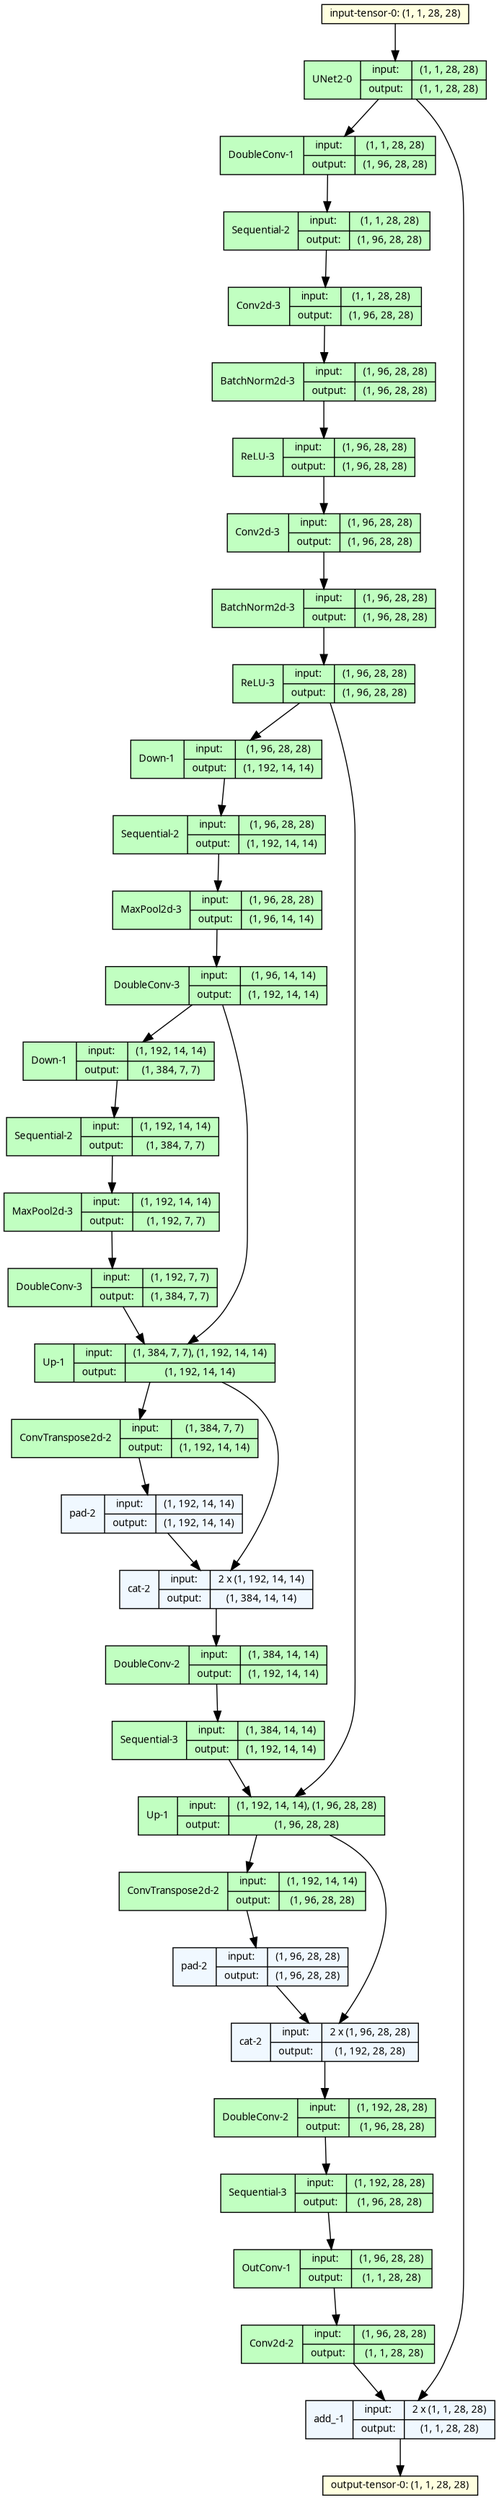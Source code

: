 strict digraph UNet2 {
	graph [ordering=in size="23.099999999999998,23.099999999999998"]
	node [align=left fontname="Linux libertine" fontsize=10 height=0.2 ranksep=0.1 shape=record style=filled]
	edge [fontsize=10]
	0 [label="input-tensor-0: (1, 1, 28, 28)" fillcolor=lightyellow]
	1 [label="UNet2
-0|{input:|output:}|{(1, 1, 28, 28)|(1, 1, 28, 28)}" fillcolor=darkseagreen1]
	2 [label="DoubleConv
-1|{input:|output:}|{(1, 1, 28, 28)|(1, 96, 28, 28)}" fillcolor=darkseagreen1]
	3 [label="Sequential
-2|{input:|output:}|{(1, 1, 28, 28)|(1, 96, 28, 28)}" fillcolor=darkseagreen1]
	4 [label="Conv2d
-3|{input:|output:}|{(1, 1, 28, 28)|(1, 96, 28, 28)}" fillcolor=darkseagreen1]
	5 [label="BatchNorm2d
-3|{input:|output:}|{(1, 96, 28, 28)|(1, 96, 28, 28)}" fillcolor=darkseagreen1]
	6 [label="ReLU
-3|{input:|output:}|{(1, 96, 28, 28)|(1, 96, 28, 28)}" fillcolor=darkseagreen1]
	7 [label="Conv2d
-3|{input:|output:}|{(1, 96, 28, 28)|(1, 96, 28, 28)}" fillcolor=darkseagreen1]
	8 [label="BatchNorm2d
-3|{input:|output:}|{(1, 96, 28, 28)|(1, 96, 28, 28)}" fillcolor=darkseagreen1]
	9 [label="ReLU
-3|{input:|output:}|{(1, 96, 28, 28)|(1, 96, 28, 28)}" fillcolor=darkseagreen1]
	10 [label="Down
-1|{input:|output:}|{(1, 96, 28, 28)|(1, 192, 14, 14)}" fillcolor=darkseagreen1]
	11 [label="Sequential
-2|{input:|output:}|{(1, 96, 28, 28)|(1, 192, 14, 14)}" fillcolor=darkseagreen1]
	12 [label="MaxPool2d
-3|{input:|output:}|{(1, 96, 28, 28)|(1, 96, 14, 14)}" fillcolor=darkseagreen1]
	13 [label="DoubleConv
-3|{input:|output:}|{(1, 96, 14, 14)|(1, 192, 14, 14)}" fillcolor=darkseagreen1]
	14 [label="Down
-1|{input:|output:}|{(1, 192, 14, 14)|(1, 384, 7, 7)}" fillcolor=darkseagreen1]
	15 [label="Sequential
-2|{input:|output:}|{(1, 192, 14, 14)|(1, 384, 7, 7)}" fillcolor=darkseagreen1]
	16 [label="MaxPool2d
-3|{input:|output:}|{(1, 192, 14, 14)|(1, 192, 7, 7)}" fillcolor=darkseagreen1]
	17 [label="DoubleConv
-3|{input:|output:}|{(1, 192, 7, 7)|(1, 384, 7, 7)}" fillcolor=darkseagreen1]
	18 [label="Up
-1|{input:|output:}|{(1, 384, 7, 7), (1, 192, 14, 14)|(1, 192, 14, 14)}" fillcolor=darkseagreen1]
	19 [label="ConvTranspose2d
-2|{input:|output:}|{(1, 384, 7, 7)|(1, 192, 14, 14)}" fillcolor=darkseagreen1]
	20 [label="pad
-2|{input:|output:}|{(1, 192, 14, 14)|(1, 192, 14, 14)}" fillcolor=aliceblue]
	21 [label="cat
-2|{input:|output:}|{2 x (1, 192, 14, 14)|(1, 384, 14, 14)}" fillcolor=aliceblue]
	22 [label="DoubleConv
-2|{input:|output:}|{(1, 384, 14, 14)|(1, 192, 14, 14)}" fillcolor=darkseagreen1]
	23 [label="Sequential
-3|{input:|output:}|{(1, 384, 14, 14)|(1, 192, 14, 14)}" fillcolor=darkseagreen1]
	24 [label="Up
-1|{input:|output:}|{(1, 192, 14, 14), (1, 96, 28, 28)|(1, 96, 28, 28)}" fillcolor=darkseagreen1]
	25 [label="ConvTranspose2d
-2|{input:|output:}|{(1, 192, 14, 14)|(1, 96, 28, 28)}" fillcolor=darkseagreen1]
	26 [label="pad
-2|{input:|output:}|{(1, 96, 28, 28)|(1, 96, 28, 28)}" fillcolor=aliceblue]
	27 [label="cat
-2|{input:|output:}|{2 x (1, 96, 28, 28)|(1, 192, 28, 28)}" fillcolor=aliceblue]
	28 [label="DoubleConv
-2|{input:|output:}|{(1, 192, 28, 28)|(1, 96, 28, 28)}" fillcolor=darkseagreen1]
	29 [label="Sequential
-3|{input:|output:}|{(1, 192, 28, 28)|(1, 96, 28, 28)}" fillcolor=darkseagreen1]
	30 [label="OutConv
-1|{input:|output:}|{(1, 96, 28, 28)|(1, 1, 28, 28)}" fillcolor=darkseagreen1]
	31 [label="Conv2d
-2|{input:|output:}|{(1, 96, 28, 28)|(1, 1, 28, 28)}" fillcolor=darkseagreen1]
	32 [label="add_
-1|{input:|output:}|{2 x (1, 1, 28, 28)|(1, 1, 28, 28)}" fillcolor=aliceblue]
	33 [label="output-tensor-0: (1, 1, 28, 28)" fillcolor=lightyellow]
	24 [label="Up
-1|{input:|output:}|{(1, 192, 14, 14), (1, 96, 28, 28)|(1, 96, 28, 28)}" fillcolor=darkseagreen1]
	18 [label="Up
-1|{input:|output:}|{(1, 384, 7, 7), (1, 192, 14, 14)|(1, 192, 14, 14)}" fillcolor=darkseagreen1]
	13 [label="DoubleConv
-3|{input:|output:}|{(1, 96, 14, 14)|(1, 192, 14, 14)}" fillcolor=darkseagreen1]
	9 [label="ReLU
-3|{input:|output:}|{(1, 96, 28, 28)|(1, 96, 28, 28)}" fillcolor=darkseagreen1]
	1 [label="UNet2
-0|{input:|output:}|{(1, 1, 28, 28)|(1, 1, 28, 28)}" fillcolor=darkseagreen1]
	0 -> 1
	1 -> 2
	2 -> 3
	3 -> 4
	4 -> 5
	5 -> 6
	6 -> 7
	7 -> 8
	8 -> 9
	9 -> 10
	10 -> 11
	11 -> 12
	12 -> 13
	13 -> 14
	14 -> 15
	15 -> 16
	16 -> 17
	17 -> 18
	18 -> 19
	19 -> 20
	20 -> 21
	21 -> 22
	22 -> 23
	23 -> 24
	24 -> 25
	25 -> 26
	26 -> 27
	27 -> 28
	28 -> 29
	29 -> 30
	30 -> 31
	31 -> 32
	32 -> 33
	24 -> 27
	18 -> 21
	13 -> 18
	9 -> 24
	1 -> 32
}
